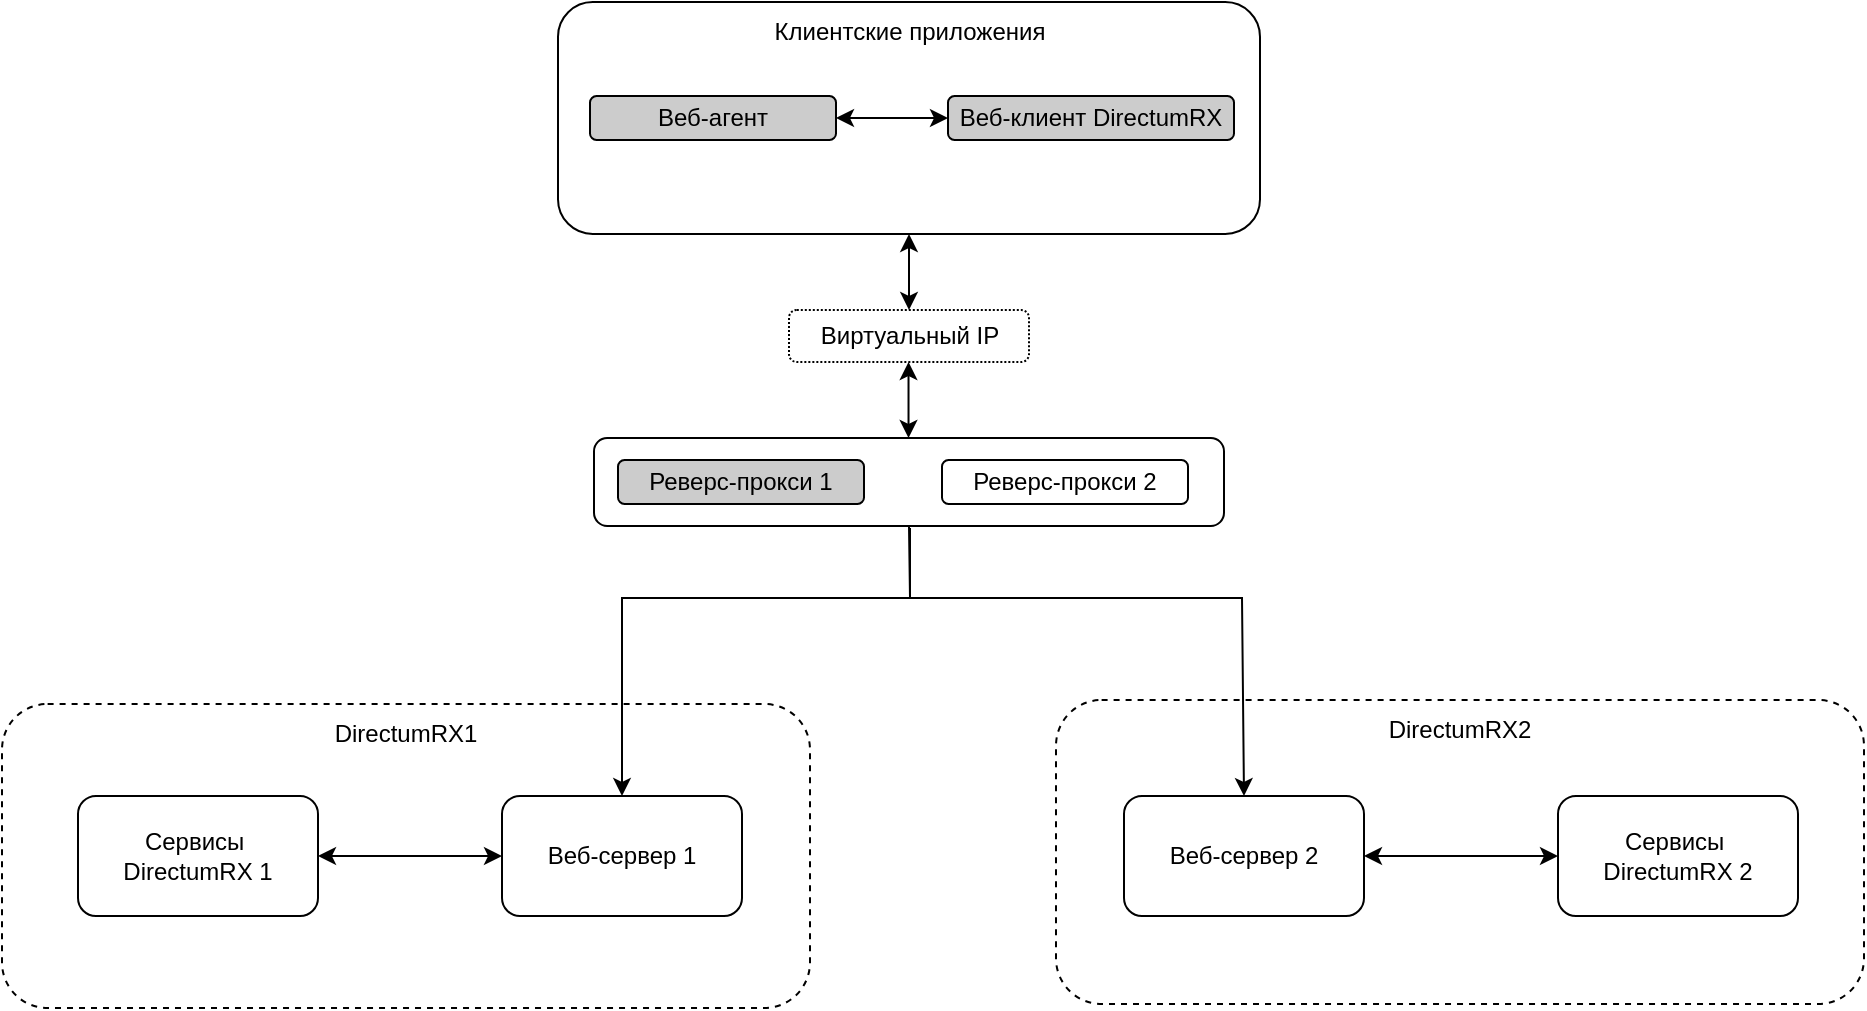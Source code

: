 <mxfile version="24.8.6">
  <diagram name="Страница — 1" id="taSbxQqE9CDGUTEGkazy">
    <mxGraphModel dx="2224" dy="788" grid="0" gridSize="10" guides="1" tooltips="1" connect="1" arrows="1" fold="1" page="1" pageScale="1" pageWidth="827" pageHeight="1169" math="0" shadow="0">
      <root>
        <mxCell id="0" />
        <mxCell id="1" parent="0" />
        <mxCell id="DbNHtFCvX-FUhnpGTAhA-1" value="" style="rounded=1;whiteSpace=wrap;html=1;" vertex="1" parent="1">
          <mxGeometry x="240" y="410" width="351" height="116" as="geometry" />
        </mxCell>
        <mxCell id="DbNHtFCvX-FUhnpGTAhA-2" value="Клиентские приложения" style="text;html=1;align=center;verticalAlign=middle;whiteSpace=wrap;rounded=0;" vertex="1" parent="1">
          <mxGeometry x="316.5" y="410" width="198" height="30" as="geometry" />
        </mxCell>
        <mxCell id="DbNHtFCvX-FUhnpGTAhA-3" value="Веб-агент" style="rounded=1;whiteSpace=wrap;html=1;fillColor=#CCCCCC;" vertex="1" parent="1">
          <mxGeometry x="256" y="457" width="123" height="22" as="geometry" />
        </mxCell>
        <mxCell id="DbNHtFCvX-FUhnpGTAhA-5" value="Веб-клиент DirectumRX" style="rounded=1;whiteSpace=wrap;html=1;fillColor=#CCCCCC;" vertex="1" parent="1">
          <mxGeometry x="435" y="457" width="143" height="22" as="geometry" />
        </mxCell>
        <mxCell id="DbNHtFCvX-FUhnpGTAhA-6" value="" style="endArrow=classic;startArrow=classic;html=1;rounded=0;exitX=1;exitY=0.5;exitDx=0;exitDy=0;entryX=0;entryY=0.5;entryDx=0;entryDy=0;" edge="1" parent="1" source="DbNHtFCvX-FUhnpGTAhA-3" target="DbNHtFCvX-FUhnpGTAhA-5">
          <mxGeometry width="50" height="50" relative="1" as="geometry">
            <mxPoint x="389" y="502" as="sourcePoint" />
            <mxPoint x="439" y="452" as="targetPoint" />
          </mxGeometry>
        </mxCell>
        <mxCell id="DbNHtFCvX-FUhnpGTAhA-7" value="Виртуальный IP" style="rounded=1;whiteSpace=wrap;html=1;fillStyle=auto;dashed=1;dashPattern=1 1;" vertex="1" parent="1">
          <mxGeometry x="355.5" y="564" width="120" height="26" as="geometry" />
        </mxCell>
        <mxCell id="DbNHtFCvX-FUhnpGTAhA-8" value="" style="endArrow=classic;startArrow=classic;html=1;rounded=0;entryX=0.5;entryY=1;entryDx=0;entryDy=0;exitX=0.5;exitY=0;exitDx=0;exitDy=0;" edge="1" parent="1" source="DbNHtFCvX-FUhnpGTAhA-7" target="DbNHtFCvX-FUhnpGTAhA-1">
          <mxGeometry width="50" height="50" relative="1" as="geometry">
            <mxPoint x="388" y="571" as="sourcePoint" />
            <mxPoint x="438" y="521" as="targetPoint" />
          </mxGeometry>
        </mxCell>
        <mxCell id="DbNHtFCvX-FUhnpGTAhA-9" value="" style="rounded=1;whiteSpace=wrap;html=1;" vertex="1" parent="1">
          <mxGeometry x="258" y="628" width="315" height="44" as="geometry" />
        </mxCell>
        <mxCell id="DbNHtFCvX-FUhnpGTAhA-10" value="Реверс-прокси 1" style="rounded=1;whiteSpace=wrap;html=1;fillColor=#CCCCCC;" vertex="1" parent="1">
          <mxGeometry x="270" y="639" width="123" height="22" as="geometry" />
        </mxCell>
        <mxCell id="DbNHtFCvX-FUhnpGTAhA-11" value="Реверс-прокси 2" style="rounded=1;whiteSpace=wrap;html=1;fillColor=#FFFFFF;" vertex="1" parent="1">
          <mxGeometry x="432" y="639" width="123" height="22" as="geometry" />
        </mxCell>
        <mxCell id="DbNHtFCvX-FUhnpGTAhA-12" value="" style="endArrow=classic;startArrow=classic;html=1;rounded=0;entryX=0.5;entryY=1;entryDx=0;entryDy=0;exitX=0.5;exitY=0;exitDx=0;exitDy=0;" edge="1" parent="1">
          <mxGeometry width="50" height="50" relative="1" as="geometry">
            <mxPoint x="415.26" y="628" as="sourcePoint" />
            <mxPoint x="415.26" y="590" as="targetPoint" />
          </mxGeometry>
        </mxCell>
        <mxCell id="DbNHtFCvX-FUhnpGTAhA-13" value="" style="rounded=1;whiteSpace=wrap;html=1;dashed=1;" vertex="1" parent="1">
          <mxGeometry x="-38" y="761" width="404" height="152" as="geometry" />
        </mxCell>
        <mxCell id="DbNHtFCvX-FUhnpGTAhA-14" value="DirectumRX1" style="text;html=1;align=center;verticalAlign=middle;whiteSpace=wrap;rounded=0;" vertex="1" parent="1">
          <mxGeometry x="134" y="761" width="60" height="30" as="geometry" />
        </mxCell>
        <mxCell id="DbNHtFCvX-FUhnpGTAhA-15" value="" style="rounded=1;whiteSpace=wrap;html=1;dashed=1;" vertex="1" parent="1">
          <mxGeometry x="489" y="759" width="404" height="152" as="geometry" />
        </mxCell>
        <mxCell id="DbNHtFCvX-FUhnpGTAhA-16" value="DirectumRX2" style="text;html=1;align=center;verticalAlign=middle;whiteSpace=wrap;rounded=0;" vertex="1" parent="1">
          <mxGeometry x="661" y="759" width="60" height="30" as="geometry" />
        </mxCell>
        <mxCell id="DbNHtFCvX-FUhnpGTAhA-18" value="" style="endArrow=classic;html=1;rounded=0;exitX=0.5;exitY=1;exitDx=0;exitDy=0;entryX=0.5;entryY=0;entryDx=0;entryDy=0;" edge="1" parent="1" source="DbNHtFCvX-FUhnpGTAhA-9" target="DbNHtFCvX-FUhnpGTAhA-20">
          <mxGeometry width="50" height="50" relative="1" as="geometry">
            <mxPoint x="343" y="739" as="sourcePoint" />
            <mxPoint x="393" y="689" as="targetPoint" />
            <Array as="points">
              <mxPoint x="416" y="708" />
              <mxPoint x="272" y="708" />
            </Array>
          </mxGeometry>
        </mxCell>
        <mxCell id="DbNHtFCvX-FUhnpGTAhA-19" value="" style="endArrow=classic;html=1;rounded=0;entryX=0.5;entryY=0;entryDx=0;entryDy=0;" edge="1" parent="1" target="DbNHtFCvX-FUhnpGTAhA-21">
          <mxGeometry width="50" height="50" relative="1" as="geometry">
            <mxPoint x="416" y="673" as="sourcePoint" />
            <mxPoint x="612" y="698" as="targetPoint" />
            <Array as="points">
              <mxPoint x="416" y="708" />
              <mxPoint x="582" y="708" />
            </Array>
          </mxGeometry>
        </mxCell>
        <mxCell id="DbNHtFCvX-FUhnpGTAhA-20" value="Веб-сервер 1" style="rounded=1;whiteSpace=wrap;html=1;" vertex="1" parent="1">
          <mxGeometry x="212" y="807" width="120" height="60" as="geometry" />
        </mxCell>
        <mxCell id="DbNHtFCvX-FUhnpGTAhA-21" value="Веб-сервер 2" style="rounded=1;whiteSpace=wrap;html=1;" vertex="1" parent="1">
          <mxGeometry x="523" y="807" width="120" height="60" as="geometry" />
        </mxCell>
        <mxCell id="DbNHtFCvX-FUhnpGTAhA-22" value="Сервисы&amp;nbsp;&lt;div&gt;DirectumRX 1&lt;/div&gt;" style="rounded=1;whiteSpace=wrap;html=1;" vertex="1" parent="1">
          <mxGeometry y="807" width="120" height="60" as="geometry" />
        </mxCell>
        <mxCell id="DbNHtFCvX-FUhnpGTAhA-23" value="Сервисы&amp;nbsp;&lt;div&gt;DirectumRX 2&lt;/div&gt;" style="rounded=1;whiteSpace=wrap;html=1;" vertex="1" parent="1">
          <mxGeometry x="740" y="807" width="120" height="60" as="geometry" />
        </mxCell>
        <mxCell id="DbNHtFCvX-FUhnpGTAhA-24" value="" style="endArrow=classic;startArrow=classic;html=1;rounded=0;exitX=1;exitY=0.5;exitDx=0;exitDy=0;entryX=0;entryY=0.5;entryDx=0;entryDy=0;" edge="1" parent="1" source="DbNHtFCvX-FUhnpGTAhA-22" target="DbNHtFCvX-FUhnpGTAhA-20">
          <mxGeometry width="50" height="50" relative="1" as="geometry">
            <mxPoint x="148" y="886" as="sourcePoint" />
            <mxPoint x="198" y="836" as="targetPoint" />
          </mxGeometry>
        </mxCell>
        <mxCell id="DbNHtFCvX-FUhnpGTAhA-25" value="" style="endArrow=classic;startArrow=classic;html=1;rounded=0;exitX=1;exitY=0.5;exitDx=0;exitDy=0;entryX=0;entryY=0.5;entryDx=0;entryDy=0;" edge="1" parent="1" source="DbNHtFCvX-FUhnpGTAhA-21" target="DbNHtFCvX-FUhnpGTAhA-23">
          <mxGeometry width="50" height="50" relative="1" as="geometry">
            <mxPoint x="684" y="864" as="sourcePoint" />
            <mxPoint x="734" y="814" as="targetPoint" />
          </mxGeometry>
        </mxCell>
      </root>
    </mxGraphModel>
  </diagram>
</mxfile>
